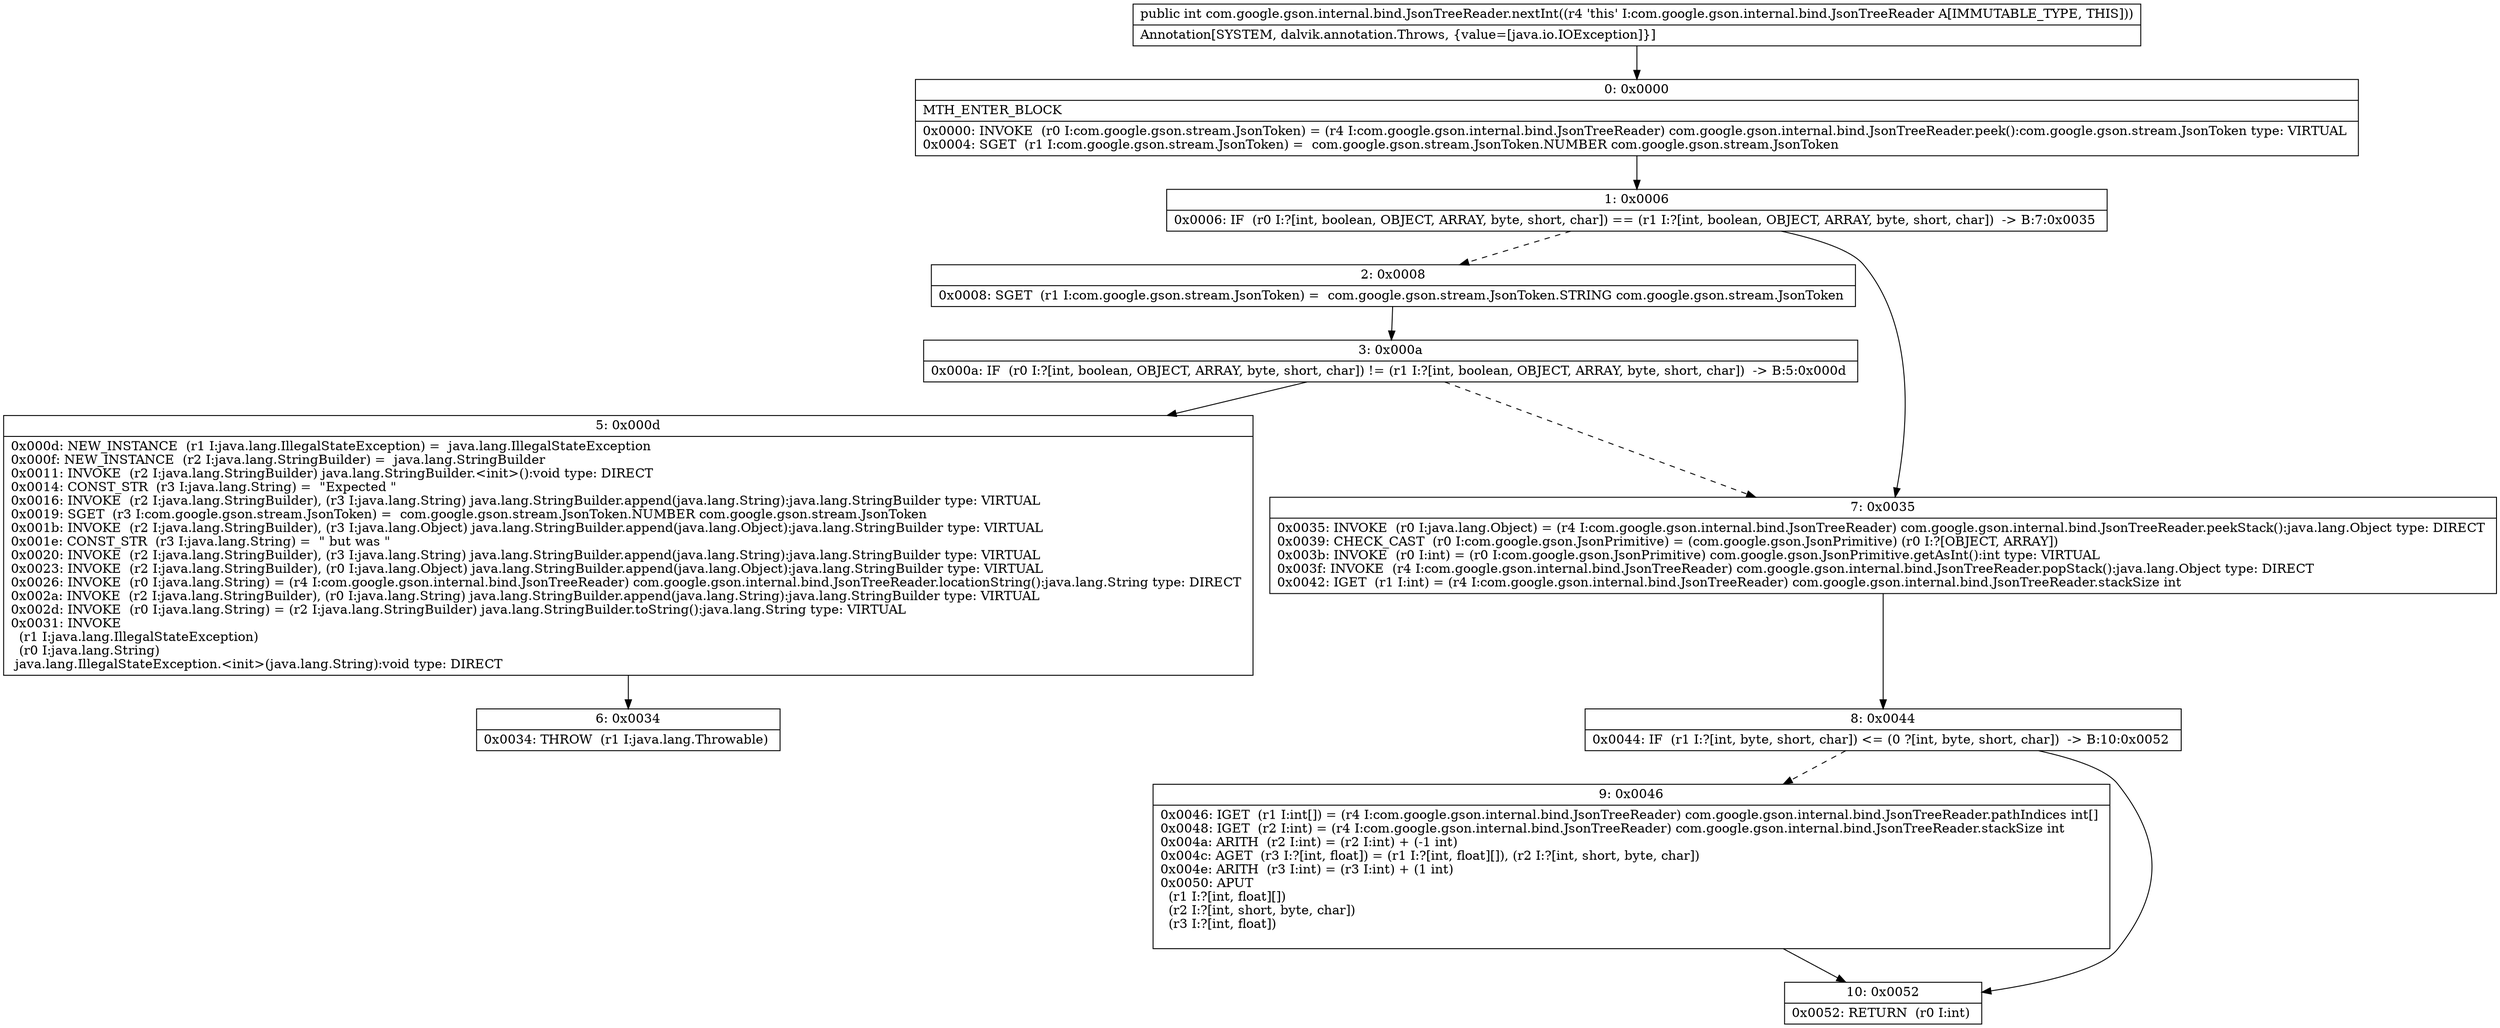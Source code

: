 digraph "CFG forcom.google.gson.internal.bind.JsonTreeReader.nextInt()I" {
Node_0 [shape=record,label="{0\:\ 0x0000|MTH_ENTER_BLOCK\l|0x0000: INVOKE  (r0 I:com.google.gson.stream.JsonToken) = (r4 I:com.google.gson.internal.bind.JsonTreeReader) com.google.gson.internal.bind.JsonTreeReader.peek():com.google.gson.stream.JsonToken type: VIRTUAL \l0x0004: SGET  (r1 I:com.google.gson.stream.JsonToken) =  com.google.gson.stream.JsonToken.NUMBER com.google.gson.stream.JsonToken \l}"];
Node_1 [shape=record,label="{1\:\ 0x0006|0x0006: IF  (r0 I:?[int, boolean, OBJECT, ARRAY, byte, short, char]) == (r1 I:?[int, boolean, OBJECT, ARRAY, byte, short, char])  \-\> B:7:0x0035 \l}"];
Node_2 [shape=record,label="{2\:\ 0x0008|0x0008: SGET  (r1 I:com.google.gson.stream.JsonToken) =  com.google.gson.stream.JsonToken.STRING com.google.gson.stream.JsonToken \l}"];
Node_3 [shape=record,label="{3\:\ 0x000a|0x000a: IF  (r0 I:?[int, boolean, OBJECT, ARRAY, byte, short, char]) != (r1 I:?[int, boolean, OBJECT, ARRAY, byte, short, char])  \-\> B:5:0x000d \l}"];
Node_5 [shape=record,label="{5\:\ 0x000d|0x000d: NEW_INSTANCE  (r1 I:java.lang.IllegalStateException) =  java.lang.IllegalStateException \l0x000f: NEW_INSTANCE  (r2 I:java.lang.StringBuilder) =  java.lang.StringBuilder \l0x0011: INVOKE  (r2 I:java.lang.StringBuilder) java.lang.StringBuilder.\<init\>():void type: DIRECT \l0x0014: CONST_STR  (r3 I:java.lang.String) =  \"Expected \" \l0x0016: INVOKE  (r2 I:java.lang.StringBuilder), (r3 I:java.lang.String) java.lang.StringBuilder.append(java.lang.String):java.lang.StringBuilder type: VIRTUAL \l0x0019: SGET  (r3 I:com.google.gson.stream.JsonToken) =  com.google.gson.stream.JsonToken.NUMBER com.google.gson.stream.JsonToken \l0x001b: INVOKE  (r2 I:java.lang.StringBuilder), (r3 I:java.lang.Object) java.lang.StringBuilder.append(java.lang.Object):java.lang.StringBuilder type: VIRTUAL \l0x001e: CONST_STR  (r3 I:java.lang.String) =  \" but was \" \l0x0020: INVOKE  (r2 I:java.lang.StringBuilder), (r3 I:java.lang.String) java.lang.StringBuilder.append(java.lang.String):java.lang.StringBuilder type: VIRTUAL \l0x0023: INVOKE  (r2 I:java.lang.StringBuilder), (r0 I:java.lang.Object) java.lang.StringBuilder.append(java.lang.Object):java.lang.StringBuilder type: VIRTUAL \l0x0026: INVOKE  (r0 I:java.lang.String) = (r4 I:com.google.gson.internal.bind.JsonTreeReader) com.google.gson.internal.bind.JsonTreeReader.locationString():java.lang.String type: DIRECT \l0x002a: INVOKE  (r2 I:java.lang.StringBuilder), (r0 I:java.lang.String) java.lang.StringBuilder.append(java.lang.String):java.lang.StringBuilder type: VIRTUAL \l0x002d: INVOKE  (r0 I:java.lang.String) = (r2 I:java.lang.StringBuilder) java.lang.StringBuilder.toString():java.lang.String type: VIRTUAL \l0x0031: INVOKE  \l  (r1 I:java.lang.IllegalStateException)\l  (r0 I:java.lang.String)\l java.lang.IllegalStateException.\<init\>(java.lang.String):void type: DIRECT \l}"];
Node_6 [shape=record,label="{6\:\ 0x0034|0x0034: THROW  (r1 I:java.lang.Throwable) \l}"];
Node_7 [shape=record,label="{7\:\ 0x0035|0x0035: INVOKE  (r0 I:java.lang.Object) = (r4 I:com.google.gson.internal.bind.JsonTreeReader) com.google.gson.internal.bind.JsonTreeReader.peekStack():java.lang.Object type: DIRECT \l0x0039: CHECK_CAST  (r0 I:com.google.gson.JsonPrimitive) = (com.google.gson.JsonPrimitive) (r0 I:?[OBJECT, ARRAY]) \l0x003b: INVOKE  (r0 I:int) = (r0 I:com.google.gson.JsonPrimitive) com.google.gson.JsonPrimitive.getAsInt():int type: VIRTUAL \l0x003f: INVOKE  (r4 I:com.google.gson.internal.bind.JsonTreeReader) com.google.gson.internal.bind.JsonTreeReader.popStack():java.lang.Object type: DIRECT \l0x0042: IGET  (r1 I:int) = (r4 I:com.google.gson.internal.bind.JsonTreeReader) com.google.gson.internal.bind.JsonTreeReader.stackSize int \l}"];
Node_8 [shape=record,label="{8\:\ 0x0044|0x0044: IF  (r1 I:?[int, byte, short, char]) \<= (0 ?[int, byte, short, char])  \-\> B:10:0x0052 \l}"];
Node_9 [shape=record,label="{9\:\ 0x0046|0x0046: IGET  (r1 I:int[]) = (r4 I:com.google.gson.internal.bind.JsonTreeReader) com.google.gson.internal.bind.JsonTreeReader.pathIndices int[] \l0x0048: IGET  (r2 I:int) = (r4 I:com.google.gson.internal.bind.JsonTreeReader) com.google.gson.internal.bind.JsonTreeReader.stackSize int \l0x004a: ARITH  (r2 I:int) = (r2 I:int) + (\-1 int) \l0x004c: AGET  (r3 I:?[int, float]) = (r1 I:?[int, float][]), (r2 I:?[int, short, byte, char]) \l0x004e: ARITH  (r3 I:int) = (r3 I:int) + (1 int) \l0x0050: APUT  \l  (r1 I:?[int, float][])\l  (r2 I:?[int, short, byte, char])\l  (r3 I:?[int, float])\l \l}"];
Node_10 [shape=record,label="{10\:\ 0x0052|0x0052: RETURN  (r0 I:int) \l}"];
MethodNode[shape=record,label="{public int com.google.gson.internal.bind.JsonTreeReader.nextInt((r4 'this' I:com.google.gson.internal.bind.JsonTreeReader A[IMMUTABLE_TYPE, THIS]))  | Annotation[SYSTEM, dalvik.annotation.Throws, \{value=[java.io.IOException]\}]\l}"];
MethodNode -> Node_0;
Node_0 -> Node_1;
Node_1 -> Node_2[style=dashed];
Node_1 -> Node_7;
Node_2 -> Node_3;
Node_3 -> Node_5;
Node_3 -> Node_7[style=dashed];
Node_5 -> Node_6;
Node_7 -> Node_8;
Node_8 -> Node_9[style=dashed];
Node_8 -> Node_10;
Node_9 -> Node_10;
}


